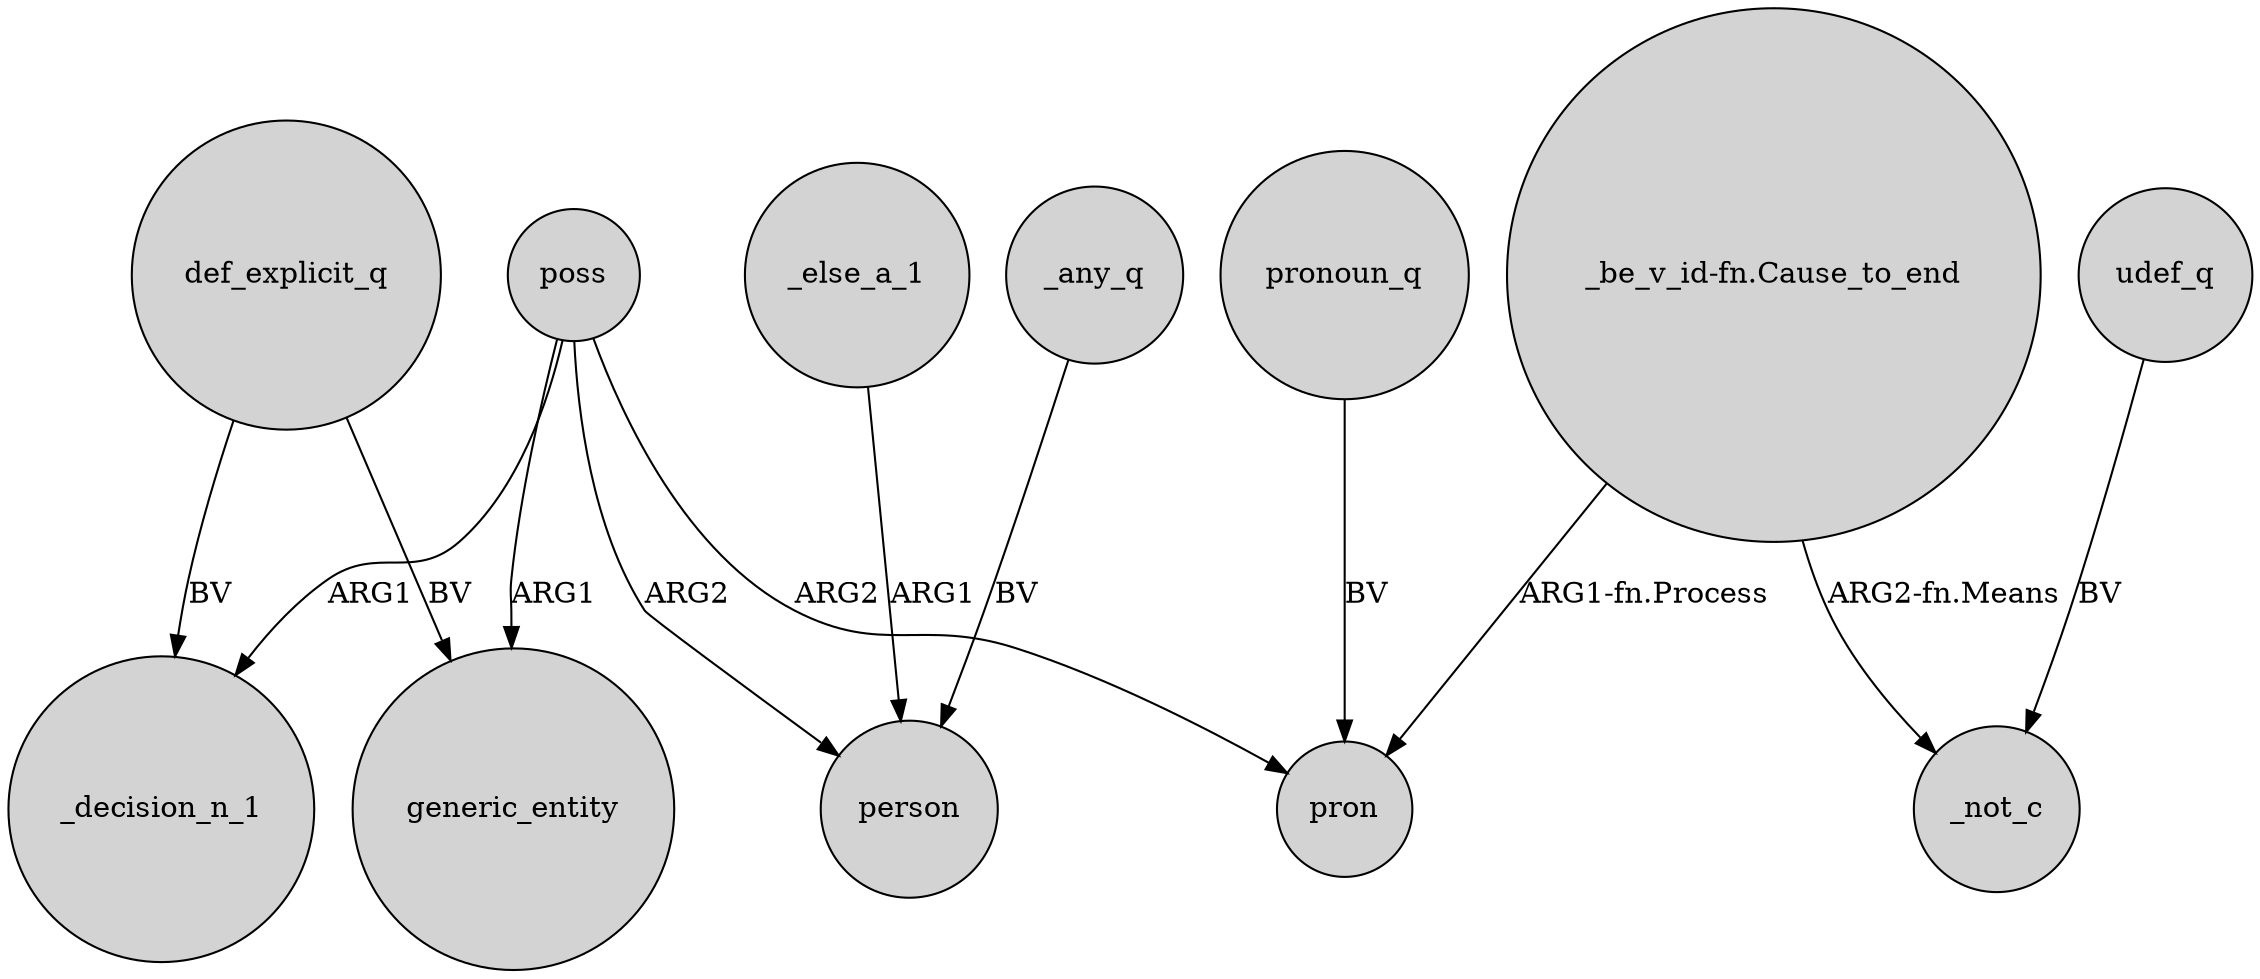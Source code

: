 digraph {
	node [shape=circle style=filled]
	def_explicit_q -> _decision_n_1 [label=BV]
	_any_q -> person [label=BV]
	poss -> person [label=ARG2]
	poss -> _decision_n_1 [label=ARG1]
	def_explicit_q -> generic_entity [label=BV]
	"_be_v_id-fn.Cause_to_end" -> _not_c [label="ARG2-fn.Means"]
	poss -> generic_entity [label=ARG1]
	pronoun_q -> pron [label=BV]
	_else_a_1 -> person [label=ARG1]
	"_be_v_id-fn.Cause_to_end" -> pron [label="ARG1-fn.Process"]
	poss -> pron [label=ARG2]
	udef_q -> _not_c [label=BV]
}
